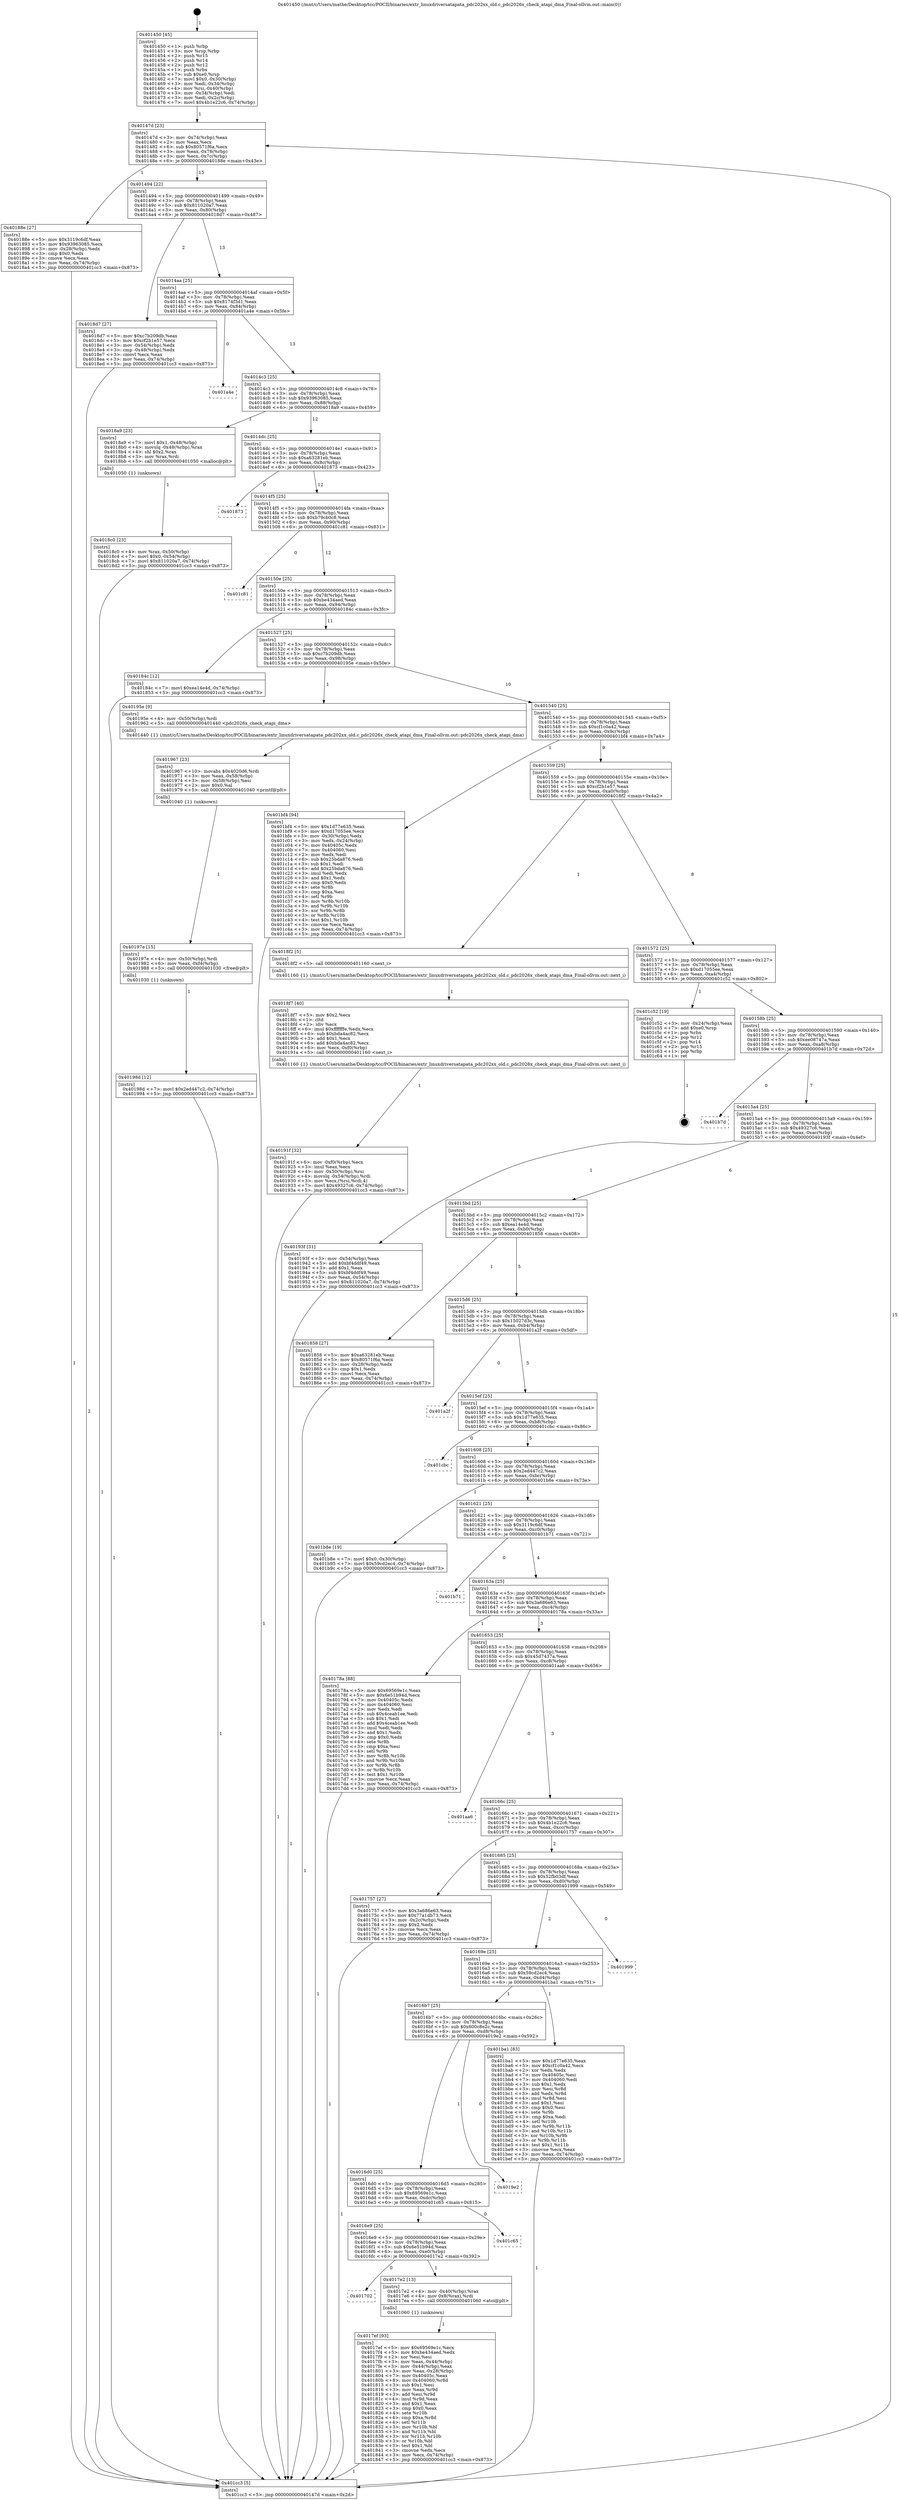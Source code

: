 digraph "0x401450" {
  label = "0x401450 (/mnt/c/Users/mathe/Desktop/tcc/POCII/binaries/extr_linuxdriversatapata_pdc202xx_old.c_pdc2026x_check_atapi_dma_Final-ollvm.out::main(0))"
  labelloc = "t"
  node[shape=record]

  Entry [label="",width=0.3,height=0.3,shape=circle,fillcolor=black,style=filled]
  "0x40147d" [label="{
     0x40147d [23]\l
     | [instrs]\l
     &nbsp;&nbsp;0x40147d \<+3\>: mov -0x74(%rbp),%eax\l
     &nbsp;&nbsp;0x401480 \<+2\>: mov %eax,%ecx\l
     &nbsp;&nbsp;0x401482 \<+6\>: sub $0x80571f6a,%ecx\l
     &nbsp;&nbsp;0x401488 \<+3\>: mov %eax,-0x78(%rbp)\l
     &nbsp;&nbsp;0x40148b \<+3\>: mov %ecx,-0x7c(%rbp)\l
     &nbsp;&nbsp;0x40148e \<+6\>: je 000000000040188e \<main+0x43e\>\l
  }"]
  "0x40188e" [label="{
     0x40188e [27]\l
     | [instrs]\l
     &nbsp;&nbsp;0x40188e \<+5\>: mov $0x3119c6df,%eax\l
     &nbsp;&nbsp;0x401893 \<+5\>: mov $0x93963085,%ecx\l
     &nbsp;&nbsp;0x401898 \<+3\>: mov -0x28(%rbp),%edx\l
     &nbsp;&nbsp;0x40189b \<+3\>: cmp $0x0,%edx\l
     &nbsp;&nbsp;0x40189e \<+3\>: cmove %ecx,%eax\l
     &nbsp;&nbsp;0x4018a1 \<+3\>: mov %eax,-0x74(%rbp)\l
     &nbsp;&nbsp;0x4018a4 \<+5\>: jmp 0000000000401cc3 \<main+0x873\>\l
  }"]
  "0x401494" [label="{
     0x401494 [22]\l
     | [instrs]\l
     &nbsp;&nbsp;0x401494 \<+5\>: jmp 0000000000401499 \<main+0x49\>\l
     &nbsp;&nbsp;0x401499 \<+3\>: mov -0x78(%rbp),%eax\l
     &nbsp;&nbsp;0x40149c \<+5\>: sub $0x811020a7,%eax\l
     &nbsp;&nbsp;0x4014a1 \<+3\>: mov %eax,-0x80(%rbp)\l
     &nbsp;&nbsp;0x4014a4 \<+6\>: je 00000000004018d7 \<main+0x487\>\l
  }"]
  Exit [label="",width=0.3,height=0.3,shape=circle,fillcolor=black,style=filled,peripheries=2]
  "0x4018d7" [label="{
     0x4018d7 [27]\l
     | [instrs]\l
     &nbsp;&nbsp;0x4018d7 \<+5\>: mov $0xc7b209db,%eax\l
     &nbsp;&nbsp;0x4018dc \<+5\>: mov $0xcf2b1e57,%ecx\l
     &nbsp;&nbsp;0x4018e1 \<+3\>: mov -0x54(%rbp),%edx\l
     &nbsp;&nbsp;0x4018e4 \<+3\>: cmp -0x48(%rbp),%edx\l
     &nbsp;&nbsp;0x4018e7 \<+3\>: cmovl %ecx,%eax\l
     &nbsp;&nbsp;0x4018ea \<+3\>: mov %eax,-0x74(%rbp)\l
     &nbsp;&nbsp;0x4018ed \<+5\>: jmp 0000000000401cc3 \<main+0x873\>\l
  }"]
  "0x4014aa" [label="{
     0x4014aa [25]\l
     | [instrs]\l
     &nbsp;&nbsp;0x4014aa \<+5\>: jmp 00000000004014af \<main+0x5f\>\l
     &nbsp;&nbsp;0x4014af \<+3\>: mov -0x78(%rbp),%eax\l
     &nbsp;&nbsp;0x4014b2 \<+5\>: sub $0x8174f3d1,%eax\l
     &nbsp;&nbsp;0x4014b7 \<+6\>: mov %eax,-0x84(%rbp)\l
     &nbsp;&nbsp;0x4014bd \<+6\>: je 0000000000401a4e \<main+0x5fe\>\l
  }"]
  "0x40198d" [label="{
     0x40198d [12]\l
     | [instrs]\l
     &nbsp;&nbsp;0x40198d \<+7\>: movl $0x2ed447c2,-0x74(%rbp)\l
     &nbsp;&nbsp;0x401994 \<+5\>: jmp 0000000000401cc3 \<main+0x873\>\l
  }"]
  "0x401a4e" [label="{
     0x401a4e\l
  }", style=dashed]
  "0x4014c3" [label="{
     0x4014c3 [25]\l
     | [instrs]\l
     &nbsp;&nbsp;0x4014c3 \<+5\>: jmp 00000000004014c8 \<main+0x78\>\l
     &nbsp;&nbsp;0x4014c8 \<+3\>: mov -0x78(%rbp),%eax\l
     &nbsp;&nbsp;0x4014cb \<+5\>: sub $0x93963085,%eax\l
     &nbsp;&nbsp;0x4014d0 \<+6\>: mov %eax,-0x88(%rbp)\l
     &nbsp;&nbsp;0x4014d6 \<+6\>: je 00000000004018a9 \<main+0x459\>\l
  }"]
  "0x40197e" [label="{
     0x40197e [15]\l
     | [instrs]\l
     &nbsp;&nbsp;0x40197e \<+4\>: mov -0x50(%rbp),%rdi\l
     &nbsp;&nbsp;0x401982 \<+6\>: mov %eax,-0xf4(%rbp)\l
     &nbsp;&nbsp;0x401988 \<+5\>: call 0000000000401030 \<free@plt\>\l
     | [calls]\l
     &nbsp;&nbsp;0x401030 \{1\} (unknown)\l
  }"]
  "0x4018a9" [label="{
     0x4018a9 [23]\l
     | [instrs]\l
     &nbsp;&nbsp;0x4018a9 \<+7\>: movl $0x1,-0x48(%rbp)\l
     &nbsp;&nbsp;0x4018b0 \<+4\>: movslq -0x48(%rbp),%rax\l
     &nbsp;&nbsp;0x4018b4 \<+4\>: shl $0x2,%rax\l
     &nbsp;&nbsp;0x4018b8 \<+3\>: mov %rax,%rdi\l
     &nbsp;&nbsp;0x4018bb \<+5\>: call 0000000000401050 \<malloc@plt\>\l
     | [calls]\l
     &nbsp;&nbsp;0x401050 \{1\} (unknown)\l
  }"]
  "0x4014dc" [label="{
     0x4014dc [25]\l
     | [instrs]\l
     &nbsp;&nbsp;0x4014dc \<+5\>: jmp 00000000004014e1 \<main+0x91\>\l
     &nbsp;&nbsp;0x4014e1 \<+3\>: mov -0x78(%rbp),%eax\l
     &nbsp;&nbsp;0x4014e4 \<+5\>: sub $0xa63281eb,%eax\l
     &nbsp;&nbsp;0x4014e9 \<+6\>: mov %eax,-0x8c(%rbp)\l
     &nbsp;&nbsp;0x4014ef \<+6\>: je 0000000000401873 \<main+0x423\>\l
  }"]
  "0x401967" [label="{
     0x401967 [23]\l
     | [instrs]\l
     &nbsp;&nbsp;0x401967 \<+10\>: movabs $0x4020d6,%rdi\l
     &nbsp;&nbsp;0x401971 \<+3\>: mov %eax,-0x58(%rbp)\l
     &nbsp;&nbsp;0x401974 \<+3\>: mov -0x58(%rbp),%esi\l
     &nbsp;&nbsp;0x401977 \<+2\>: mov $0x0,%al\l
     &nbsp;&nbsp;0x401979 \<+5\>: call 0000000000401040 \<printf@plt\>\l
     | [calls]\l
     &nbsp;&nbsp;0x401040 \{1\} (unknown)\l
  }"]
  "0x401873" [label="{
     0x401873\l
  }", style=dashed]
  "0x4014f5" [label="{
     0x4014f5 [25]\l
     | [instrs]\l
     &nbsp;&nbsp;0x4014f5 \<+5\>: jmp 00000000004014fa \<main+0xaa\>\l
     &nbsp;&nbsp;0x4014fa \<+3\>: mov -0x78(%rbp),%eax\l
     &nbsp;&nbsp;0x4014fd \<+5\>: sub $0xb79cb0c8,%eax\l
     &nbsp;&nbsp;0x401502 \<+6\>: mov %eax,-0x90(%rbp)\l
     &nbsp;&nbsp;0x401508 \<+6\>: je 0000000000401c81 \<main+0x831\>\l
  }"]
  "0x40191f" [label="{
     0x40191f [32]\l
     | [instrs]\l
     &nbsp;&nbsp;0x40191f \<+6\>: mov -0xf0(%rbp),%ecx\l
     &nbsp;&nbsp;0x401925 \<+3\>: imul %eax,%ecx\l
     &nbsp;&nbsp;0x401928 \<+4\>: mov -0x50(%rbp),%rsi\l
     &nbsp;&nbsp;0x40192c \<+4\>: movslq -0x54(%rbp),%rdi\l
     &nbsp;&nbsp;0x401930 \<+3\>: mov %ecx,(%rsi,%rdi,4)\l
     &nbsp;&nbsp;0x401933 \<+7\>: movl $0x49327c6,-0x74(%rbp)\l
     &nbsp;&nbsp;0x40193a \<+5\>: jmp 0000000000401cc3 \<main+0x873\>\l
  }"]
  "0x401c81" [label="{
     0x401c81\l
  }", style=dashed]
  "0x40150e" [label="{
     0x40150e [25]\l
     | [instrs]\l
     &nbsp;&nbsp;0x40150e \<+5\>: jmp 0000000000401513 \<main+0xc3\>\l
     &nbsp;&nbsp;0x401513 \<+3\>: mov -0x78(%rbp),%eax\l
     &nbsp;&nbsp;0x401516 \<+5\>: sub $0xbe434aed,%eax\l
     &nbsp;&nbsp;0x40151b \<+6\>: mov %eax,-0x94(%rbp)\l
     &nbsp;&nbsp;0x401521 \<+6\>: je 000000000040184c \<main+0x3fc\>\l
  }"]
  "0x4018f7" [label="{
     0x4018f7 [40]\l
     | [instrs]\l
     &nbsp;&nbsp;0x4018f7 \<+5\>: mov $0x2,%ecx\l
     &nbsp;&nbsp;0x4018fc \<+1\>: cltd\l
     &nbsp;&nbsp;0x4018fd \<+2\>: idiv %ecx\l
     &nbsp;&nbsp;0x4018ff \<+6\>: imul $0xfffffffe,%edx,%ecx\l
     &nbsp;&nbsp;0x401905 \<+6\>: sub $0xbda4ac82,%ecx\l
     &nbsp;&nbsp;0x40190b \<+3\>: add $0x1,%ecx\l
     &nbsp;&nbsp;0x40190e \<+6\>: add $0xbda4ac82,%ecx\l
     &nbsp;&nbsp;0x401914 \<+6\>: mov %ecx,-0xf0(%rbp)\l
     &nbsp;&nbsp;0x40191a \<+5\>: call 0000000000401160 \<next_i\>\l
     | [calls]\l
     &nbsp;&nbsp;0x401160 \{1\} (/mnt/c/Users/mathe/Desktop/tcc/POCII/binaries/extr_linuxdriversatapata_pdc202xx_old.c_pdc2026x_check_atapi_dma_Final-ollvm.out::next_i)\l
  }"]
  "0x40184c" [label="{
     0x40184c [12]\l
     | [instrs]\l
     &nbsp;&nbsp;0x40184c \<+7\>: movl $0xea14e4d,-0x74(%rbp)\l
     &nbsp;&nbsp;0x401853 \<+5\>: jmp 0000000000401cc3 \<main+0x873\>\l
  }"]
  "0x401527" [label="{
     0x401527 [25]\l
     | [instrs]\l
     &nbsp;&nbsp;0x401527 \<+5\>: jmp 000000000040152c \<main+0xdc\>\l
     &nbsp;&nbsp;0x40152c \<+3\>: mov -0x78(%rbp),%eax\l
     &nbsp;&nbsp;0x40152f \<+5\>: sub $0xc7b209db,%eax\l
     &nbsp;&nbsp;0x401534 \<+6\>: mov %eax,-0x98(%rbp)\l
     &nbsp;&nbsp;0x40153a \<+6\>: je 000000000040195e \<main+0x50e\>\l
  }"]
  "0x4018c0" [label="{
     0x4018c0 [23]\l
     | [instrs]\l
     &nbsp;&nbsp;0x4018c0 \<+4\>: mov %rax,-0x50(%rbp)\l
     &nbsp;&nbsp;0x4018c4 \<+7\>: movl $0x0,-0x54(%rbp)\l
     &nbsp;&nbsp;0x4018cb \<+7\>: movl $0x811020a7,-0x74(%rbp)\l
     &nbsp;&nbsp;0x4018d2 \<+5\>: jmp 0000000000401cc3 \<main+0x873\>\l
  }"]
  "0x40195e" [label="{
     0x40195e [9]\l
     | [instrs]\l
     &nbsp;&nbsp;0x40195e \<+4\>: mov -0x50(%rbp),%rdi\l
     &nbsp;&nbsp;0x401962 \<+5\>: call 0000000000401440 \<pdc2026x_check_atapi_dma\>\l
     | [calls]\l
     &nbsp;&nbsp;0x401440 \{1\} (/mnt/c/Users/mathe/Desktop/tcc/POCII/binaries/extr_linuxdriversatapata_pdc202xx_old.c_pdc2026x_check_atapi_dma_Final-ollvm.out::pdc2026x_check_atapi_dma)\l
  }"]
  "0x401540" [label="{
     0x401540 [25]\l
     | [instrs]\l
     &nbsp;&nbsp;0x401540 \<+5\>: jmp 0000000000401545 \<main+0xf5\>\l
     &nbsp;&nbsp;0x401545 \<+3\>: mov -0x78(%rbp),%eax\l
     &nbsp;&nbsp;0x401548 \<+5\>: sub $0xcf1c0a42,%eax\l
     &nbsp;&nbsp;0x40154d \<+6\>: mov %eax,-0x9c(%rbp)\l
     &nbsp;&nbsp;0x401553 \<+6\>: je 0000000000401bf4 \<main+0x7a4\>\l
  }"]
  "0x4017ef" [label="{
     0x4017ef [93]\l
     | [instrs]\l
     &nbsp;&nbsp;0x4017ef \<+5\>: mov $0x69569e1c,%ecx\l
     &nbsp;&nbsp;0x4017f4 \<+5\>: mov $0xbe434aed,%edx\l
     &nbsp;&nbsp;0x4017f9 \<+2\>: xor %esi,%esi\l
     &nbsp;&nbsp;0x4017fb \<+3\>: mov %eax,-0x44(%rbp)\l
     &nbsp;&nbsp;0x4017fe \<+3\>: mov -0x44(%rbp),%eax\l
     &nbsp;&nbsp;0x401801 \<+3\>: mov %eax,-0x28(%rbp)\l
     &nbsp;&nbsp;0x401804 \<+7\>: mov 0x40405c,%eax\l
     &nbsp;&nbsp;0x40180b \<+8\>: mov 0x404060,%r8d\l
     &nbsp;&nbsp;0x401813 \<+3\>: sub $0x1,%esi\l
     &nbsp;&nbsp;0x401816 \<+3\>: mov %eax,%r9d\l
     &nbsp;&nbsp;0x401819 \<+3\>: add %esi,%r9d\l
     &nbsp;&nbsp;0x40181c \<+4\>: imul %r9d,%eax\l
     &nbsp;&nbsp;0x401820 \<+3\>: and $0x1,%eax\l
     &nbsp;&nbsp;0x401823 \<+3\>: cmp $0x0,%eax\l
     &nbsp;&nbsp;0x401826 \<+4\>: sete %r10b\l
     &nbsp;&nbsp;0x40182a \<+4\>: cmp $0xa,%r8d\l
     &nbsp;&nbsp;0x40182e \<+4\>: setl %r11b\l
     &nbsp;&nbsp;0x401832 \<+3\>: mov %r10b,%bl\l
     &nbsp;&nbsp;0x401835 \<+3\>: and %r11b,%bl\l
     &nbsp;&nbsp;0x401838 \<+3\>: xor %r11b,%r10b\l
     &nbsp;&nbsp;0x40183b \<+3\>: or %r10b,%bl\l
     &nbsp;&nbsp;0x40183e \<+3\>: test $0x1,%bl\l
     &nbsp;&nbsp;0x401841 \<+3\>: cmovne %edx,%ecx\l
     &nbsp;&nbsp;0x401844 \<+3\>: mov %ecx,-0x74(%rbp)\l
     &nbsp;&nbsp;0x401847 \<+5\>: jmp 0000000000401cc3 \<main+0x873\>\l
  }"]
  "0x401bf4" [label="{
     0x401bf4 [94]\l
     | [instrs]\l
     &nbsp;&nbsp;0x401bf4 \<+5\>: mov $0x1d77e635,%eax\l
     &nbsp;&nbsp;0x401bf9 \<+5\>: mov $0xd17055ee,%ecx\l
     &nbsp;&nbsp;0x401bfe \<+3\>: mov -0x30(%rbp),%edx\l
     &nbsp;&nbsp;0x401c01 \<+3\>: mov %edx,-0x24(%rbp)\l
     &nbsp;&nbsp;0x401c04 \<+7\>: mov 0x40405c,%edx\l
     &nbsp;&nbsp;0x401c0b \<+7\>: mov 0x404060,%esi\l
     &nbsp;&nbsp;0x401c12 \<+2\>: mov %edx,%edi\l
     &nbsp;&nbsp;0x401c14 \<+6\>: sub $0x25bda876,%edi\l
     &nbsp;&nbsp;0x401c1a \<+3\>: sub $0x1,%edi\l
     &nbsp;&nbsp;0x401c1d \<+6\>: add $0x25bda876,%edi\l
     &nbsp;&nbsp;0x401c23 \<+3\>: imul %edi,%edx\l
     &nbsp;&nbsp;0x401c26 \<+3\>: and $0x1,%edx\l
     &nbsp;&nbsp;0x401c29 \<+3\>: cmp $0x0,%edx\l
     &nbsp;&nbsp;0x401c2c \<+4\>: sete %r8b\l
     &nbsp;&nbsp;0x401c30 \<+3\>: cmp $0xa,%esi\l
     &nbsp;&nbsp;0x401c33 \<+4\>: setl %r9b\l
     &nbsp;&nbsp;0x401c37 \<+3\>: mov %r8b,%r10b\l
     &nbsp;&nbsp;0x401c3a \<+3\>: and %r9b,%r10b\l
     &nbsp;&nbsp;0x401c3d \<+3\>: xor %r9b,%r8b\l
     &nbsp;&nbsp;0x401c40 \<+3\>: or %r8b,%r10b\l
     &nbsp;&nbsp;0x401c43 \<+4\>: test $0x1,%r10b\l
     &nbsp;&nbsp;0x401c47 \<+3\>: cmovne %ecx,%eax\l
     &nbsp;&nbsp;0x401c4a \<+3\>: mov %eax,-0x74(%rbp)\l
     &nbsp;&nbsp;0x401c4d \<+5\>: jmp 0000000000401cc3 \<main+0x873\>\l
  }"]
  "0x401559" [label="{
     0x401559 [25]\l
     | [instrs]\l
     &nbsp;&nbsp;0x401559 \<+5\>: jmp 000000000040155e \<main+0x10e\>\l
     &nbsp;&nbsp;0x40155e \<+3\>: mov -0x78(%rbp),%eax\l
     &nbsp;&nbsp;0x401561 \<+5\>: sub $0xcf2b1e57,%eax\l
     &nbsp;&nbsp;0x401566 \<+6\>: mov %eax,-0xa0(%rbp)\l
     &nbsp;&nbsp;0x40156c \<+6\>: je 00000000004018f2 \<main+0x4a2\>\l
  }"]
  "0x401702" [label="{
     0x401702\l
  }", style=dashed]
  "0x4018f2" [label="{
     0x4018f2 [5]\l
     | [instrs]\l
     &nbsp;&nbsp;0x4018f2 \<+5\>: call 0000000000401160 \<next_i\>\l
     | [calls]\l
     &nbsp;&nbsp;0x401160 \{1\} (/mnt/c/Users/mathe/Desktop/tcc/POCII/binaries/extr_linuxdriversatapata_pdc202xx_old.c_pdc2026x_check_atapi_dma_Final-ollvm.out::next_i)\l
  }"]
  "0x401572" [label="{
     0x401572 [25]\l
     | [instrs]\l
     &nbsp;&nbsp;0x401572 \<+5\>: jmp 0000000000401577 \<main+0x127\>\l
     &nbsp;&nbsp;0x401577 \<+3\>: mov -0x78(%rbp),%eax\l
     &nbsp;&nbsp;0x40157a \<+5\>: sub $0xd17055ee,%eax\l
     &nbsp;&nbsp;0x40157f \<+6\>: mov %eax,-0xa4(%rbp)\l
     &nbsp;&nbsp;0x401585 \<+6\>: je 0000000000401c52 \<main+0x802\>\l
  }"]
  "0x4017e2" [label="{
     0x4017e2 [13]\l
     | [instrs]\l
     &nbsp;&nbsp;0x4017e2 \<+4\>: mov -0x40(%rbp),%rax\l
     &nbsp;&nbsp;0x4017e6 \<+4\>: mov 0x8(%rax),%rdi\l
     &nbsp;&nbsp;0x4017ea \<+5\>: call 0000000000401060 \<atoi@plt\>\l
     | [calls]\l
     &nbsp;&nbsp;0x401060 \{1\} (unknown)\l
  }"]
  "0x401c52" [label="{
     0x401c52 [19]\l
     | [instrs]\l
     &nbsp;&nbsp;0x401c52 \<+3\>: mov -0x24(%rbp),%eax\l
     &nbsp;&nbsp;0x401c55 \<+7\>: add $0xe0,%rsp\l
     &nbsp;&nbsp;0x401c5c \<+1\>: pop %rbx\l
     &nbsp;&nbsp;0x401c5d \<+2\>: pop %r12\l
     &nbsp;&nbsp;0x401c5f \<+2\>: pop %r14\l
     &nbsp;&nbsp;0x401c61 \<+2\>: pop %r15\l
     &nbsp;&nbsp;0x401c63 \<+1\>: pop %rbp\l
     &nbsp;&nbsp;0x401c64 \<+1\>: ret\l
  }"]
  "0x40158b" [label="{
     0x40158b [25]\l
     | [instrs]\l
     &nbsp;&nbsp;0x40158b \<+5\>: jmp 0000000000401590 \<main+0x140\>\l
     &nbsp;&nbsp;0x401590 \<+3\>: mov -0x78(%rbp),%eax\l
     &nbsp;&nbsp;0x401593 \<+5\>: sub $0xee08747a,%eax\l
     &nbsp;&nbsp;0x401598 \<+6\>: mov %eax,-0xa8(%rbp)\l
     &nbsp;&nbsp;0x40159e \<+6\>: je 0000000000401b7d \<main+0x72d\>\l
  }"]
  "0x4016e9" [label="{
     0x4016e9 [25]\l
     | [instrs]\l
     &nbsp;&nbsp;0x4016e9 \<+5\>: jmp 00000000004016ee \<main+0x29e\>\l
     &nbsp;&nbsp;0x4016ee \<+3\>: mov -0x78(%rbp),%eax\l
     &nbsp;&nbsp;0x4016f1 \<+5\>: sub $0x6e51b94d,%eax\l
     &nbsp;&nbsp;0x4016f6 \<+6\>: mov %eax,-0xe0(%rbp)\l
     &nbsp;&nbsp;0x4016fc \<+6\>: je 00000000004017e2 \<main+0x392\>\l
  }"]
  "0x401b7d" [label="{
     0x401b7d\l
  }", style=dashed]
  "0x4015a4" [label="{
     0x4015a4 [25]\l
     | [instrs]\l
     &nbsp;&nbsp;0x4015a4 \<+5\>: jmp 00000000004015a9 \<main+0x159\>\l
     &nbsp;&nbsp;0x4015a9 \<+3\>: mov -0x78(%rbp),%eax\l
     &nbsp;&nbsp;0x4015ac \<+5\>: sub $0x49327c6,%eax\l
     &nbsp;&nbsp;0x4015b1 \<+6\>: mov %eax,-0xac(%rbp)\l
     &nbsp;&nbsp;0x4015b7 \<+6\>: je 000000000040193f \<main+0x4ef\>\l
  }"]
  "0x401c65" [label="{
     0x401c65\l
  }", style=dashed]
  "0x40193f" [label="{
     0x40193f [31]\l
     | [instrs]\l
     &nbsp;&nbsp;0x40193f \<+3\>: mov -0x54(%rbp),%eax\l
     &nbsp;&nbsp;0x401942 \<+5\>: add $0xbf4ddf49,%eax\l
     &nbsp;&nbsp;0x401947 \<+3\>: add $0x1,%eax\l
     &nbsp;&nbsp;0x40194a \<+5\>: sub $0xbf4ddf49,%eax\l
     &nbsp;&nbsp;0x40194f \<+3\>: mov %eax,-0x54(%rbp)\l
     &nbsp;&nbsp;0x401952 \<+7\>: movl $0x811020a7,-0x74(%rbp)\l
     &nbsp;&nbsp;0x401959 \<+5\>: jmp 0000000000401cc3 \<main+0x873\>\l
  }"]
  "0x4015bd" [label="{
     0x4015bd [25]\l
     | [instrs]\l
     &nbsp;&nbsp;0x4015bd \<+5\>: jmp 00000000004015c2 \<main+0x172\>\l
     &nbsp;&nbsp;0x4015c2 \<+3\>: mov -0x78(%rbp),%eax\l
     &nbsp;&nbsp;0x4015c5 \<+5\>: sub $0xea14e4d,%eax\l
     &nbsp;&nbsp;0x4015ca \<+6\>: mov %eax,-0xb0(%rbp)\l
     &nbsp;&nbsp;0x4015d0 \<+6\>: je 0000000000401858 \<main+0x408\>\l
  }"]
  "0x4016d0" [label="{
     0x4016d0 [25]\l
     | [instrs]\l
     &nbsp;&nbsp;0x4016d0 \<+5\>: jmp 00000000004016d5 \<main+0x285\>\l
     &nbsp;&nbsp;0x4016d5 \<+3\>: mov -0x78(%rbp),%eax\l
     &nbsp;&nbsp;0x4016d8 \<+5\>: sub $0x69569e1c,%eax\l
     &nbsp;&nbsp;0x4016dd \<+6\>: mov %eax,-0xdc(%rbp)\l
     &nbsp;&nbsp;0x4016e3 \<+6\>: je 0000000000401c65 \<main+0x815\>\l
  }"]
  "0x401858" [label="{
     0x401858 [27]\l
     | [instrs]\l
     &nbsp;&nbsp;0x401858 \<+5\>: mov $0xa63281eb,%eax\l
     &nbsp;&nbsp;0x40185d \<+5\>: mov $0x80571f6a,%ecx\l
     &nbsp;&nbsp;0x401862 \<+3\>: mov -0x28(%rbp),%edx\l
     &nbsp;&nbsp;0x401865 \<+3\>: cmp $0x1,%edx\l
     &nbsp;&nbsp;0x401868 \<+3\>: cmovl %ecx,%eax\l
     &nbsp;&nbsp;0x40186b \<+3\>: mov %eax,-0x74(%rbp)\l
     &nbsp;&nbsp;0x40186e \<+5\>: jmp 0000000000401cc3 \<main+0x873\>\l
  }"]
  "0x4015d6" [label="{
     0x4015d6 [25]\l
     | [instrs]\l
     &nbsp;&nbsp;0x4015d6 \<+5\>: jmp 00000000004015db \<main+0x18b\>\l
     &nbsp;&nbsp;0x4015db \<+3\>: mov -0x78(%rbp),%eax\l
     &nbsp;&nbsp;0x4015de \<+5\>: sub $0x15027d3c,%eax\l
     &nbsp;&nbsp;0x4015e3 \<+6\>: mov %eax,-0xb4(%rbp)\l
     &nbsp;&nbsp;0x4015e9 \<+6\>: je 0000000000401a2f \<main+0x5df\>\l
  }"]
  "0x4019e2" [label="{
     0x4019e2\l
  }", style=dashed]
  "0x401a2f" [label="{
     0x401a2f\l
  }", style=dashed]
  "0x4015ef" [label="{
     0x4015ef [25]\l
     | [instrs]\l
     &nbsp;&nbsp;0x4015ef \<+5\>: jmp 00000000004015f4 \<main+0x1a4\>\l
     &nbsp;&nbsp;0x4015f4 \<+3\>: mov -0x78(%rbp),%eax\l
     &nbsp;&nbsp;0x4015f7 \<+5\>: sub $0x1d77e635,%eax\l
     &nbsp;&nbsp;0x4015fc \<+6\>: mov %eax,-0xb8(%rbp)\l
     &nbsp;&nbsp;0x401602 \<+6\>: je 0000000000401cbc \<main+0x86c\>\l
  }"]
  "0x4016b7" [label="{
     0x4016b7 [25]\l
     | [instrs]\l
     &nbsp;&nbsp;0x4016b7 \<+5\>: jmp 00000000004016bc \<main+0x26c\>\l
     &nbsp;&nbsp;0x4016bc \<+3\>: mov -0x78(%rbp),%eax\l
     &nbsp;&nbsp;0x4016bf \<+5\>: sub $0x600c8e2c,%eax\l
     &nbsp;&nbsp;0x4016c4 \<+6\>: mov %eax,-0xd8(%rbp)\l
     &nbsp;&nbsp;0x4016ca \<+6\>: je 00000000004019e2 \<main+0x592\>\l
  }"]
  "0x401cbc" [label="{
     0x401cbc\l
  }", style=dashed]
  "0x401608" [label="{
     0x401608 [25]\l
     | [instrs]\l
     &nbsp;&nbsp;0x401608 \<+5\>: jmp 000000000040160d \<main+0x1bd\>\l
     &nbsp;&nbsp;0x40160d \<+3\>: mov -0x78(%rbp),%eax\l
     &nbsp;&nbsp;0x401610 \<+5\>: sub $0x2ed447c2,%eax\l
     &nbsp;&nbsp;0x401615 \<+6\>: mov %eax,-0xbc(%rbp)\l
     &nbsp;&nbsp;0x40161b \<+6\>: je 0000000000401b8e \<main+0x73e\>\l
  }"]
  "0x401ba1" [label="{
     0x401ba1 [83]\l
     | [instrs]\l
     &nbsp;&nbsp;0x401ba1 \<+5\>: mov $0x1d77e635,%eax\l
     &nbsp;&nbsp;0x401ba6 \<+5\>: mov $0xcf1c0a42,%ecx\l
     &nbsp;&nbsp;0x401bab \<+2\>: xor %edx,%edx\l
     &nbsp;&nbsp;0x401bad \<+7\>: mov 0x40405c,%esi\l
     &nbsp;&nbsp;0x401bb4 \<+7\>: mov 0x404060,%edi\l
     &nbsp;&nbsp;0x401bbb \<+3\>: sub $0x1,%edx\l
     &nbsp;&nbsp;0x401bbe \<+3\>: mov %esi,%r8d\l
     &nbsp;&nbsp;0x401bc1 \<+3\>: add %edx,%r8d\l
     &nbsp;&nbsp;0x401bc4 \<+4\>: imul %r8d,%esi\l
     &nbsp;&nbsp;0x401bc8 \<+3\>: and $0x1,%esi\l
     &nbsp;&nbsp;0x401bcb \<+3\>: cmp $0x0,%esi\l
     &nbsp;&nbsp;0x401bce \<+4\>: sete %r9b\l
     &nbsp;&nbsp;0x401bd2 \<+3\>: cmp $0xa,%edi\l
     &nbsp;&nbsp;0x401bd5 \<+4\>: setl %r10b\l
     &nbsp;&nbsp;0x401bd9 \<+3\>: mov %r9b,%r11b\l
     &nbsp;&nbsp;0x401bdc \<+3\>: and %r10b,%r11b\l
     &nbsp;&nbsp;0x401bdf \<+3\>: xor %r10b,%r9b\l
     &nbsp;&nbsp;0x401be2 \<+3\>: or %r9b,%r11b\l
     &nbsp;&nbsp;0x401be5 \<+4\>: test $0x1,%r11b\l
     &nbsp;&nbsp;0x401be9 \<+3\>: cmovne %ecx,%eax\l
     &nbsp;&nbsp;0x401bec \<+3\>: mov %eax,-0x74(%rbp)\l
     &nbsp;&nbsp;0x401bef \<+5\>: jmp 0000000000401cc3 \<main+0x873\>\l
  }"]
  "0x401b8e" [label="{
     0x401b8e [19]\l
     | [instrs]\l
     &nbsp;&nbsp;0x401b8e \<+7\>: movl $0x0,-0x30(%rbp)\l
     &nbsp;&nbsp;0x401b95 \<+7\>: movl $0x59cd2ec4,-0x74(%rbp)\l
     &nbsp;&nbsp;0x401b9c \<+5\>: jmp 0000000000401cc3 \<main+0x873\>\l
  }"]
  "0x401621" [label="{
     0x401621 [25]\l
     | [instrs]\l
     &nbsp;&nbsp;0x401621 \<+5\>: jmp 0000000000401626 \<main+0x1d6\>\l
     &nbsp;&nbsp;0x401626 \<+3\>: mov -0x78(%rbp),%eax\l
     &nbsp;&nbsp;0x401629 \<+5\>: sub $0x3119c6df,%eax\l
     &nbsp;&nbsp;0x40162e \<+6\>: mov %eax,-0xc0(%rbp)\l
     &nbsp;&nbsp;0x401634 \<+6\>: je 0000000000401b71 \<main+0x721\>\l
  }"]
  "0x40169e" [label="{
     0x40169e [25]\l
     | [instrs]\l
     &nbsp;&nbsp;0x40169e \<+5\>: jmp 00000000004016a3 \<main+0x253\>\l
     &nbsp;&nbsp;0x4016a3 \<+3\>: mov -0x78(%rbp),%eax\l
     &nbsp;&nbsp;0x4016a6 \<+5\>: sub $0x59cd2ec4,%eax\l
     &nbsp;&nbsp;0x4016ab \<+6\>: mov %eax,-0xd4(%rbp)\l
     &nbsp;&nbsp;0x4016b1 \<+6\>: je 0000000000401ba1 \<main+0x751\>\l
  }"]
  "0x401b71" [label="{
     0x401b71\l
  }", style=dashed]
  "0x40163a" [label="{
     0x40163a [25]\l
     | [instrs]\l
     &nbsp;&nbsp;0x40163a \<+5\>: jmp 000000000040163f \<main+0x1ef\>\l
     &nbsp;&nbsp;0x40163f \<+3\>: mov -0x78(%rbp),%eax\l
     &nbsp;&nbsp;0x401642 \<+5\>: sub $0x3a686e63,%eax\l
     &nbsp;&nbsp;0x401647 \<+6\>: mov %eax,-0xc4(%rbp)\l
     &nbsp;&nbsp;0x40164d \<+6\>: je 000000000040178a \<main+0x33a\>\l
  }"]
  "0x401999" [label="{
     0x401999\l
  }", style=dashed]
  "0x40178a" [label="{
     0x40178a [88]\l
     | [instrs]\l
     &nbsp;&nbsp;0x40178a \<+5\>: mov $0x69569e1c,%eax\l
     &nbsp;&nbsp;0x40178f \<+5\>: mov $0x6e51b94d,%ecx\l
     &nbsp;&nbsp;0x401794 \<+7\>: mov 0x40405c,%edx\l
     &nbsp;&nbsp;0x40179b \<+7\>: mov 0x404060,%esi\l
     &nbsp;&nbsp;0x4017a2 \<+2\>: mov %edx,%edi\l
     &nbsp;&nbsp;0x4017a4 \<+6\>: sub $0x4ceab1ee,%edi\l
     &nbsp;&nbsp;0x4017aa \<+3\>: sub $0x1,%edi\l
     &nbsp;&nbsp;0x4017ad \<+6\>: add $0x4ceab1ee,%edi\l
     &nbsp;&nbsp;0x4017b3 \<+3\>: imul %edi,%edx\l
     &nbsp;&nbsp;0x4017b6 \<+3\>: and $0x1,%edx\l
     &nbsp;&nbsp;0x4017b9 \<+3\>: cmp $0x0,%edx\l
     &nbsp;&nbsp;0x4017bc \<+4\>: sete %r8b\l
     &nbsp;&nbsp;0x4017c0 \<+3\>: cmp $0xa,%esi\l
     &nbsp;&nbsp;0x4017c3 \<+4\>: setl %r9b\l
     &nbsp;&nbsp;0x4017c7 \<+3\>: mov %r8b,%r10b\l
     &nbsp;&nbsp;0x4017ca \<+3\>: and %r9b,%r10b\l
     &nbsp;&nbsp;0x4017cd \<+3\>: xor %r9b,%r8b\l
     &nbsp;&nbsp;0x4017d0 \<+3\>: or %r8b,%r10b\l
     &nbsp;&nbsp;0x4017d3 \<+4\>: test $0x1,%r10b\l
     &nbsp;&nbsp;0x4017d7 \<+3\>: cmovne %ecx,%eax\l
     &nbsp;&nbsp;0x4017da \<+3\>: mov %eax,-0x74(%rbp)\l
     &nbsp;&nbsp;0x4017dd \<+5\>: jmp 0000000000401cc3 \<main+0x873\>\l
  }"]
  "0x401653" [label="{
     0x401653 [25]\l
     | [instrs]\l
     &nbsp;&nbsp;0x401653 \<+5\>: jmp 0000000000401658 \<main+0x208\>\l
     &nbsp;&nbsp;0x401658 \<+3\>: mov -0x78(%rbp),%eax\l
     &nbsp;&nbsp;0x40165b \<+5\>: sub $0x45d7437a,%eax\l
     &nbsp;&nbsp;0x401660 \<+6\>: mov %eax,-0xc8(%rbp)\l
     &nbsp;&nbsp;0x401666 \<+6\>: je 0000000000401aa6 \<main+0x656\>\l
  }"]
  "0x401450" [label="{
     0x401450 [45]\l
     | [instrs]\l
     &nbsp;&nbsp;0x401450 \<+1\>: push %rbp\l
     &nbsp;&nbsp;0x401451 \<+3\>: mov %rsp,%rbp\l
     &nbsp;&nbsp;0x401454 \<+2\>: push %r15\l
     &nbsp;&nbsp;0x401456 \<+2\>: push %r14\l
     &nbsp;&nbsp;0x401458 \<+2\>: push %r12\l
     &nbsp;&nbsp;0x40145a \<+1\>: push %rbx\l
     &nbsp;&nbsp;0x40145b \<+7\>: sub $0xe0,%rsp\l
     &nbsp;&nbsp;0x401462 \<+7\>: movl $0x0,-0x30(%rbp)\l
     &nbsp;&nbsp;0x401469 \<+3\>: mov %edi,-0x34(%rbp)\l
     &nbsp;&nbsp;0x40146c \<+4\>: mov %rsi,-0x40(%rbp)\l
     &nbsp;&nbsp;0x401470 \<+3\>: mov -0x34(%rbp),%edi\l
     &nbsp;&nbsp;0x401473 \<+3\>: mov %edi,-0x2c(%rbp)\l
     &nbsp;&nbsp;0x401476 \<+7\>: movl $0x4b1e22c6,-0x74(%rbp)\l
  }"]
  "0x401aa6" [label="{
     0x401aa6\l
  }", style=dashed]
  "0x40166c" [label="{
     0x40166c [25]\l
     | [instrs]\l
     &nbsp;&nbsp;0x40166c \<+5\>: jmp 0000000000401671 \<main+0x221\>\l
     &nbsp;&nbsp;0x401671 \<+3\>: mov -0x78(%rbp),%eax\l
     &nbsp;&nbsp;0x401674 \<+5\>: sub $0x4b1e22c6,%eax\l
     &nbsp;&nbsp;0x401679 \<+6\>: mov %eax,-0xcc(%rbp)\l
     &nbsp;&nbsp;0x40167f \<+6\>: je 0000000000401757 \<main+0x307\>\l
  }"]
  "0x401cc3" [label="{
     0x401cc3 [5]\l
     | [instrs]\l
     &nbsp;&nbsp;0x401cc3 \<+5\>: jmp 000000000040147d \<main+0x2d\>\l
  }"]
  "0x401757" [label="{
     0x401757 [27]\l
     | [instrs]\l
     &nbsp;&nbsp;0x401757 \<+5\>: mov $0x3a686e63,%eax\l
     &nbsp;&nbsp;0x40175c \<+5\>: mov $0x77a1db73,%ecx\l
     &nbsp;&nbsp;0x401761 \<+3\>: mov -0x2c(%rbp),%edx\l
     &nbsp;&nbsp;0x401764 \<+3\>: cmp $0x2,%edx\l
     &nbsp;&nbsp;0x401767 \<+3\>: cmovne %ecx,%eax\l
     &nbsp;&nbsp;0x40176a \<+3\>: mov %eax,-0x74(%rbp)\l
     &nbsp;&nbsp;0x40176d \<+5\>: jmp 0000000000401cc3 \<main+0x873\>\l
  }"]
  "0x401685" [label="{
     0x401685 [25]\l
     | [instrs]\l
     &nbsp;&nbsp;0x401685 \<+5\>: jmp 000000000040168a \<main+0x23a\>\l
     &nbsp;&nbsp;0x40168a \<+3\>: mov -0x78(%rbp),%eax\l
     &nbsp;&nbsp;0x40168d \<+5\>: sub $0x52fb03df,%eax\l
     &nbsp;&nbsp;0x401692 \<+6\>: mov %eax,-0xd0(%rbp)\l
     &nbsp;&nbsp;0x401698 \<+6\>: je 0000000000401999 \<main+0x549\>\l
  }"]
  Entry -> "0x401450" [label=" 1"]
  "0x40147d" -> "0x40188e" [label=" 1"]
  "0x40147d" -> "0x401494" [label=" 15"]
  "0x401c52" -> Exit [label=" 1"]
  "0x401494" -> "0x4018d7" [label=" 2"]
  "0x401494" -> "0x4014aa" [label=" 13"]
  "0x401bf4" -> "0x401cc3" [label=" 1"]
  "0x4014aa" -> "0x401a4e" [label=" 0"]
  "0x4014aa" -> "0x4014c3" [label=" 13"]
  "0x401ba1" -> "0x401cc3" [label=" 1"]
  "0x4014c3" -> "0x4018a9" [label=" 1"]
  "0x4014c3" -> "0x4014dc" [label=" 12"]
  "0x401b8e" -> "0x401cc3" [label=" 1"]
  "0x4014dc" -> "0x401873" [label=" 0"]
  "0x4014dc" -> "0x4014f5" [label=" 12"]
  "0x40198d" -> "0x401cc3" [label=" 1"]
  "0x4014f5" -> "0x401c81" [label=" 0"]
  "0x4014f5" -> "0x40150e" [label=" 12"]
  "0x40197e" -> "0x40198d" [label=" 1"]
  "0x40150e" -> "0x40184c" [label=" 1"]
  "0x40150e" -> "0x401527" [label=" 11"]
  "0x401967" -> "0x40197e" [label=" 1"]
  "0x401527" -> "0x40195e" [label=" 1"]
  "0x401527" -> "0x401540" [label=" 10"]
  "0x40195e" -> "0x401967" [label=" 1"]
  "0x401540" -> "0x401bf4" [label=" 1"]
  "0x401540" -> "0x401559" [label=" 9"]
  "0x40193f" -> "0x401cc3" [label=" 1"]
  "0x401559" -> "0x4018f2" [label=" 1"]
  "0x401559" -> "0x401572" [label=" 8"]
  "0x40191f" -> "0x401cc3" [label=" 1"]
  "0x401572" -> "0x401c52" [label=" 1"]
  "0x401572" -> "0x40158b" [label=" 7"]
  "0x4018f7" -> "0x40191f" [label=" 1"]
  "0x40158b" -> "0x401b7d" [label=" 0"]
  "0x40158b" -> "0x4015a4" [label=" 7"]
  "0x4018d7" -> "0x401cc3" [label=" 2"]
  "0x4015a4" -> "0x40193f" [label=" 1"]
  "0x4015a4" -> "0x4015bd" [label=" 6"]
  "0x4018c0" -> "0x401cc3" [label=" 1"]
  "0x4015bd" -> "0x401858" [label=" 1"]
  "0x4015bd" -> "0x4015d6" [label=" 5"]
  "0x40188e" -> "0x401cc3" [label=" 1"]
  "0x4015d6" -> "0x401a2f" [label=" 0"]
  "0x4015d6" -> "0x4015ef" [label=" 5"]
  "0x401858" -> "0x401cc3" [label=" 1"]
  "0x4015ef" -> "0x401cbc" [label=" 0"]
  "0x4015ef" -> "0x401608" [label=" 5"]
  "0x4017ef" -> "0x401cc3" [label=" 1"]
  "0x401608" -> "0x401b8e" [label=" 1"]
  "0x401608" -> "0x401621" [label=" 4"]
  "0x4017e2" -> "0x4017ef" [label=" 1"]
  "0x401621" -> "0x401b71" [label=" 0"]
  "0x401621" -> "0x40163a" [label=" 4"]
  "0x4016e9" -> "0x4017e2" [label=" 1"]
  "0x40163a" -> "0x40178a" [label=" 1"]
  "0x40163a" -> "0x401653" [label=" 3"]
  "0x4018f2" -> "0x4018f7" [label=" 1"]
  "0x401653" -> "0x401aa6" [label=" 0"]
  "0x401653" -> "0x40166c" [label=" 3"]
  "0x4016d0" -> "0x401c65" [label=" 0"]
  "0x40166c" -> "0x401757" [label=" 1"]
  "0x40166c" -> "0x401685" [label=" 2"]
  "0x401757" -> "0x401cc3" [label=" 1"]
  "0x401450" -> "0x40147d" [label=" 1"]
  "0x401cc3" -> "0x40147d" [label=" 15"]
  "0x40178a" -> "0x401cc3" [label=" 1"]
  "0x4016d0" -> "0x4016e9" [label=" 1"]
  "0x401685" -> "0x401999" [label=" 0"]
  "0x401685" -> "0x40169e" [label=" 2"]
  "0x4016e9" -> "0x401702" [label=" 0"]
  "0x40169e" -> "0x401ba1" [label=" 1"]
  "0x40169e" -> "0x4016b7" [label=" 1"]
  "0x40184c" -> "0x401cc3" [label=" 1"]
  "0x4016b7" -> "0x4019e2" [label=" 0"]
  "0x4016b7" -> "0x4016d0" [label=" 1"]
  "0x4018a9" -> "0x4018c0" [label=" 1"]
}
